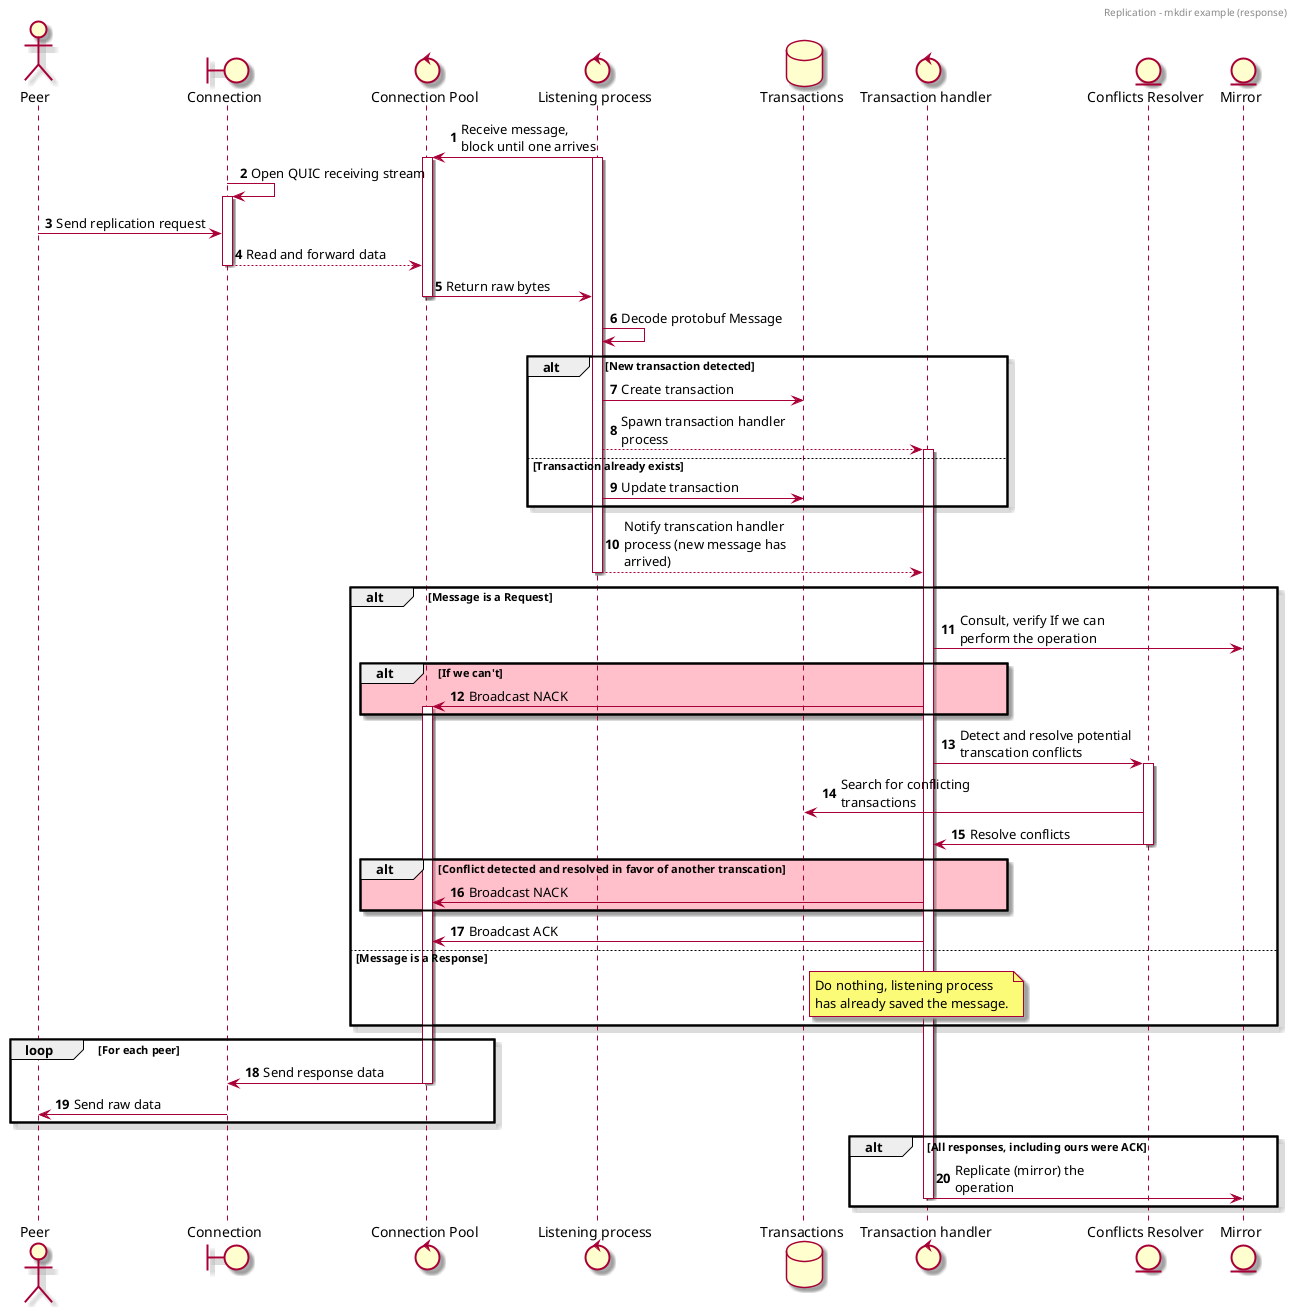 @startuml
'https://plantuml.com/sequence-diagram

skin rose
skinparam maxmessagesize 180

header Replication - mkdir example (response)

actor "Peer" as peer
boundary Connection as conn
control "Connection Pool" as pool
control "Listening process" as listener
database "Transactions" as trans
control "Transaction handler" as handler
entity "Conflicts Resolver" as conflicts
entity "Mirror" as mirror

autonumber

listener -> pool ++ : Receive message,\nblock until one arrives
activate listener
conn -> conn ++ : Open QUIC receiving stream
peer -> conn : Send replication request
conn --> pool -- : Read and forward data
pool -> listener -- : Return raw bytes
listener -> listener : Decode protobuf Message
alt New transaction detected
  listener -> trans : Create transaction
  listener --> handler ++ : Spawn transaction handler process
else Transaction already exists
  listener -> trans : Update transaction
end
listener --> handler -- : Notify transcation handler process (new message has arrived)
alt Message is a Request
  handler -> mirror : Consult, verify If we can perform the operation
  alt #Pink If we can't
    handler -> pool ++ : Broadcast NACK 
  end
  handler -> conflicts ++ : Detect and resolve potential transcation conflicts
  conflicts -> trans : Search for conflicting transactions
  conflicts -> handler -- : Resolve conflicts
  alt #Pink Conflict detected and resolved in favor of another transcation
    handler -> pool : Broadcast NACK 
  end
  handler -> pool : Broadcast ACK
else Message is a Response
  note right of trans 
    Do nothing, listening process
    has already saved the message.
  end note
end

loop For each peer
  pool -> conn -- : Send response data
  conn -> peer : Send raw data
end

alt All responses, including ours were ACK
  handler -> mirror -- : Replicate (mirror) the operation
end

@enduml
